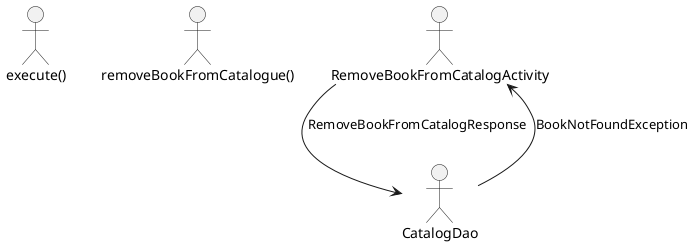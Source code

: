 @startuml

"execute()"

"removeBookFromCatalogue()"

actor RemoveBookFromCatalogActivity
actor CatalogDao

RemoveBookFromCatalogActivity --> CatalogDao: RemoveBookFromCatalogResponse
CatalogDao --> RemoveBookFromCatalogActivity: BookNotFoundException
@enduml